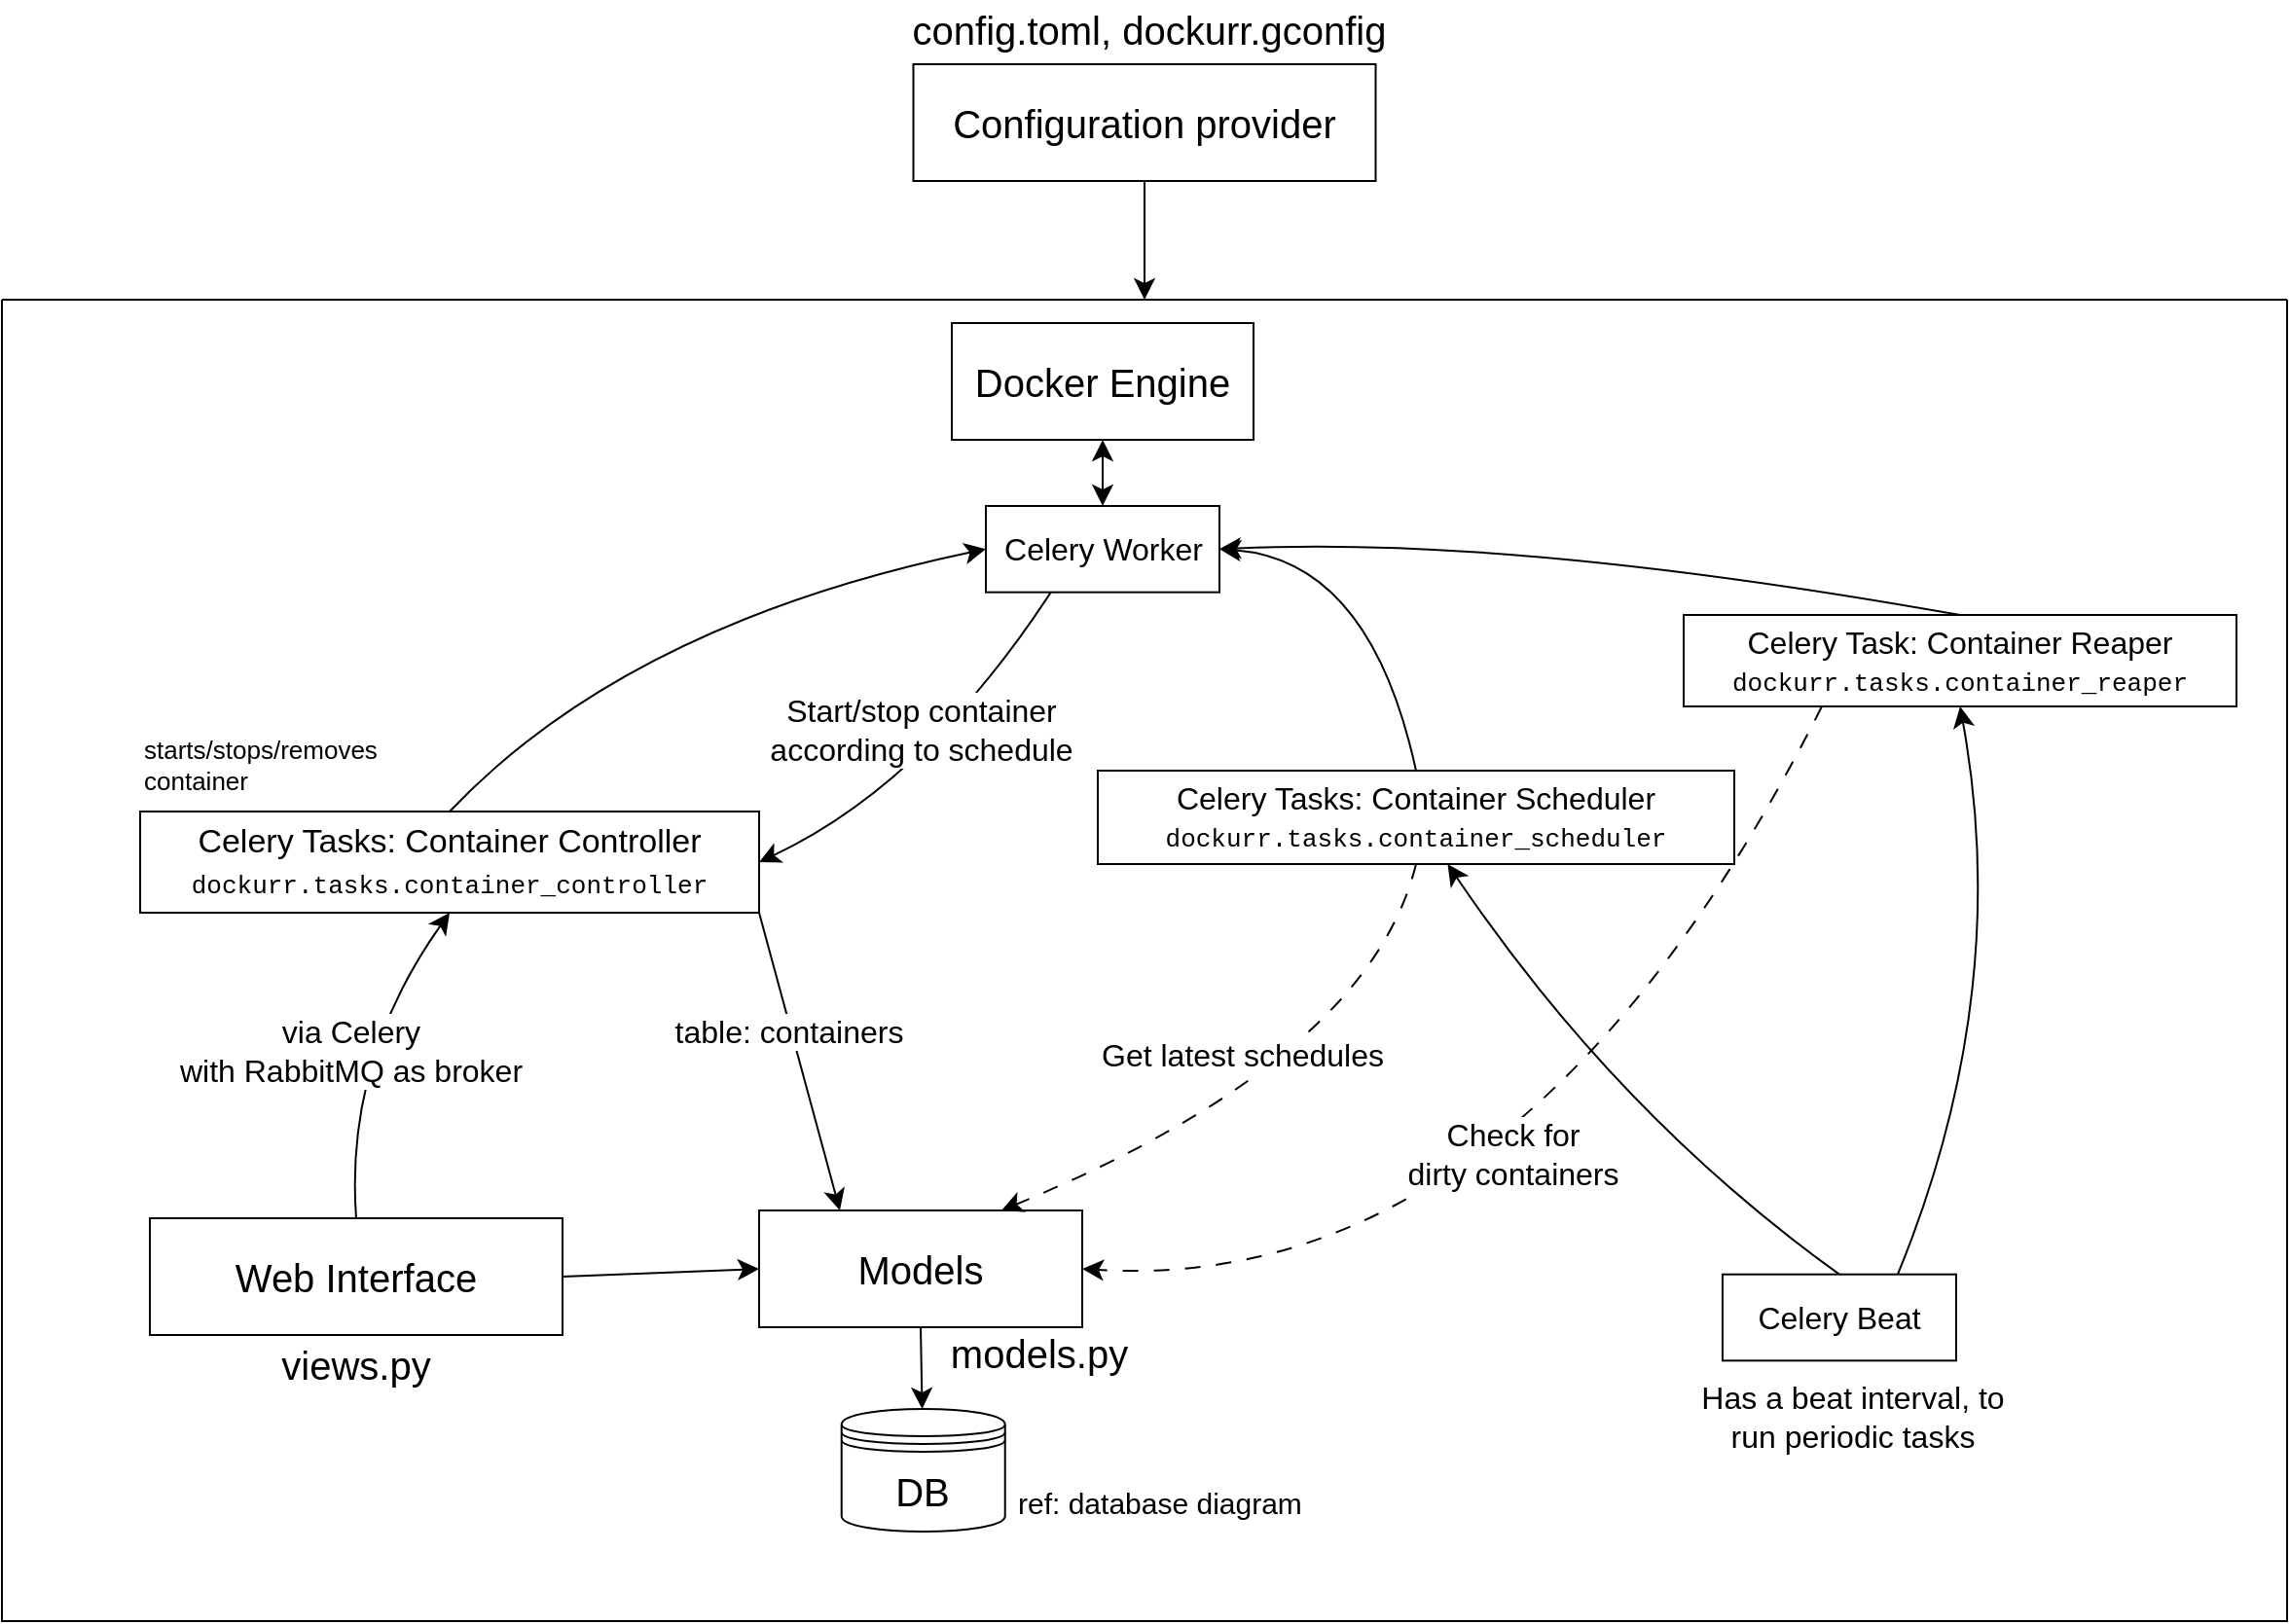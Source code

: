 <mxfile version="21.2.8" type="device" pages="3">
  <diagram name="services-cut" id="UPBGlvnv_760hu03YiYE">
    <mxGraphModel dx="1395" dy="1727" grid="0" gridSize="10" guides="1" tooltips="1" connect="1" arrows="1" fold="1" page="0" pageScale="1" pageWidth="850" pageHeight="1100" math="0" shadow="0">
      <root>
        <mxCell id="GoanU2oD3hAjgzmm19fE-0" />
        <mxCell id="GoanU2oD3hAjgzmm19fE-1" parent="GoanU2oD3hAjgzmm19fE-0" />
        <mxCell id="GoanU2oD3hAjgzmm19fE-3" style="edgeStyle=none;curved=1;rounded=0;hachureGap=4;orthogonalLoop=1;jettySize=auto;html=1;exitX=0.75;exitY=0;exitDx=0;exitDy=0;fontFamily=Helvetica;fontSize=16;startSize=8;endSize=8;" parent="GoanU2oD3hAjgzmm19fE-1" edge="1">
          <mxGeometry relative="1" as="geometry">
            <mxPoint x="544.5" y="-54" as="sourcePoint" />
            <mxPoint x="544.5" y="-54" as="targetPoint" />
          </mxGeometry>
        </mxCell>
        <mxCell id="GoanU2oD3hAjgzmm19fE-24" style="edgeStyle=none;curved=1;rounded=0;hachureGap=4;orthogonalLoop=1;jettySize=auto;html=1;exitX=0.5;exitY=1;exitDx=0;exitDy=0;entryX=0.5;entryY=0;entryDx=0;entryDy=0;fontFamily=Helvetica;fontSize=16;startSize=8;endSize=8;" parent="GoanU2oD3hAjgzmm19fE-1" source="GoanU2oD3hAjgzmm19fE-25" target="GoanU2oD3hAjgzmm19fE-22" edge="1">
          <mxGeometry relative="1" as="geometry" />
        </mxCell>
        <mxCell id="GoanU2oD3hAjgzmm19fE-25" value="Configuration provider" style="rounded=0;whiteSpace=wrap;html=1;hachureGap=4;fontFamily=Helvetica;fontSize=20;" parent="GoanU2oD3hAjgzmm19fE-1" vertex="1">
          <mxGeometry x="517.25" y="-641" width="237.5" height="60" as="geometry" />
        </mxCell>
        <mxCell id="8vzixHRiXPiNwiFzfI9j-6" value="config.toml, dockurr.gconfig" style="text;strokeColor=none;align=center;fillColor=none;html=1;verticalAlign=middle;whiteSpace=wrap;rounded=0;fontSize=20;fontFamily=Helvetica;" parent="GoanU2oD3hAjgzmm19fE-1" vertex="1">
          <mxGeometry x="483" y="-674" width="311" height="30" as="geometry" />
        </mxCell>
        <mxCell id="GoanU2oD3hAjgzmm19fE-22" value="" style="swimlane;startSize=0;hachureGap=4;fontFamily=Helvetica;fontSize=20;" parent="GoanU2oD3hAjgzmm19fE-1" vertex="1">
          <mxGeometry x="49.0" y="-520" width="1174" height="679" as="geometry" />
        </mxCell>
        <mxCell id="GoanU2oD3hAjgzmm19fE-21" value="Models" style="whiteSpace=wrap;html=1;hachureGap=4;fontFamily=Helvetica;fontSize=20;" parent="GoanU2oD3hAjgzmm19fE-22" vertex="1">
          <mxGeometry x="389" y="468" width="166" height="60" as="geometry" />
        </mxCell>
        <mxCell id="GoanU2oD3hAjgzmm19fE-17" value="" style="group;fontFamily=Helvetica;" parent="GoanU2oD3hAjgzmm19fE-22" vertex="1" connectable="0">
          <mxGeometry x="431.36" y="570" width="392" height="63" as="geometry" />
        </mxCell>
        <mxCell id="GoanU2oD3hAjgzmm19fE-18" value="DB" style="shape=datastore;whiteSpace=wrap;html=1;hachureGap=4;fontFamily=Helvetica;fontSize=20;" parent="GoanU2oD3hAjgzmm19fE-17" vertex="1">
          <mxGeometry width="84" height="63" as="geometry" />
        </mxCell>
        <mxCell id="GoanU2oD3hAjgzmm19fE-19" value="ref: database diagram" style="text;strokeColor=none;align=left;fillColor=none;html=1;verticalAlign=middle;whiteSpace=wrap;rounded=0;fontSize=15;fontFamily=Helvetica;" parent="GoanU2oD3hAjgzmm19fE-17" vertex="1">
          <mxGeometry x="89.0" y="33" width="150" height="30" as="geometry" />
        </mxCell>
        <mxCell id="GoanU2oD3hAjgzmm19fE-20" style="edgeStyle=none;curved=1;rounded=0;hachureGap=4;orthogonalLoop=1;jettySize=auto;html=1;exitX=0.5;exitY=1;exitDx=0;exitDy=0;fontFamily=Helvetica;fontSize=16;startSize=8;endSize=8;" parent="GoanU2oD3hAjgzmm19fE-22" source="GoanU2oD3hAjgzmm19fE-21" target="GoanU2oD3hAjgzmm19fE-18" edge="1">
          <mxGeometry relative="1" as="geometry" />
        </mxCell>
        <mxCell id="GoanU2oD3hAjgzmm19fE-16" value="Celery Tasks: Container Scheduler &lt;font face=&quot;Courier New&quot; style=&quot;font-size: 13px;&quot;&gt;dockurr.tasks.container_scheduler&lt;/font&gt;" style="rounded=0;whiteSpace=wrap;html=1;hachureGap=4;fontFamily=Helvetica;fontSize=16;labelBackgroundColor=default;fontStyle=0" parent="GoanU2oD3hAjgzmm19fE-22" vertex="1">
          <mxGeometry x="563" y="242" width="327" height="48" as="geometry" />
        </mxCell>
        <mxCell id="GoanU2oD3hAjgzmm19fE-14" value="Get latest schedules" style="edgeStyle=none;curved=1;rounded=0;hachureGap=4;orthogonalLoop=1;jettySize=auto;html=1;exitX=0.5;exitY=1;exitDx=0;exitDy=0;fontFamily=Helvetica;fontSize=16;startSize=8;endSize=8;entryX=0.75;entryY=0;entryDx=0;entryDy=0;dashed=1;dashPattern=8 8;" parent="GoanU2oD3hAjgzmm19fE-22" source="GoanU2oD3hAjgzmm19fE-16" target="GoanU2oD3hAjgzmm19fE-21" edge="1">
          <mxGeometry x="0.055" y="-28" relative="1" as="geometry">
            <mxPoint x="601.0" y="518.9" as="targetPoint" />
            <Array as="points">
              <mxPoint x="702.0" y="390" />
            </Array>
            <mxPoint y="1" as="offset" />
          </mxGeometry>
        </mxCell>
        <mxCell id="GoanU2oD3hAjgzmm19fE-12" value="Celery Tasks: Container Controller&lt;br&gt;&lt;font face=&quot;Courier New&quot; style=&quot;font-size: 13px;&quot;&gt;dockurr.tasks.container_controller&lt;/font&gt;" style="rounded=0;whiteSpace=wrap;html=1;hachureGap=4;fontFamily=Helvetica;fontSize=17;fontStyle=0" parent="GoanU2oD3hAjgzmm19fE-22" vertex="1">
          <mxGeometry x="71" y="263" width="318" height="52" as="geometry" />
        </mxCell>
        <mxCell id="GoanU2oD3hAjgzmm19fE-10" value="table: containers" style="edgeStyle=none;curved=1;rounded=0;hachureGap=4;orthogonalLoop=1;jettySize=auto;html=1;exitX=1;exitY=1;exitDx=0;exitDy=0;fontFamily=Helvetica;fontSize=16;startSize=8;endSize=8;entryX=0.25;entryY=0;entryDx=0;entryDy=0;" parent="GoanU2oD3hAjgzmm19fE-22" source="GoanU2oD3hAjgzmm19fE-12" target="GoanU2oD3hAjgzmm19fE-21" edge="1">
          <mxGeometry x="-0.214" y="-1" relative="1" as="geometry">
            <mxPoint x="526" y="506" as="targetPoint" />
            <mxPoint as="offset" />
          </mxGeometry>
        </mxCell>
        <mxCell id="hVyBesXbuJ-BTOJFhQ-T-1" style="edgeStyle=none;curved=1;rounded=0;hachureGap=4;orthogonalLoop=1;jettySize=auto;html=1;exitX=0.5;exitY=1;exitDx=0;exitDy=0;fontFamily=Helvetica;fontSize=16;startSize=8;endSize=8;" parent="GoanU2oD3hAjgzmm19fE-22" source="GoanU2oD3hAjgzmm19fE-12" target="GoanU2oD3hAjgzmm19fE-12" edge="1">
          <mxGeometry relative="1" as="geometry" />
        </mxCell>
        <mxCell id="GoanU2oD3hAjgzmm19fE-2" value="Docker Engine" style="rounded=0;whiteSpace=wrap;html=1;hachureGap=4;fontFamily=Helvetica;fontSize=20;" parent="GoanU2oD3hAjgzmm19fE-22" vertex="1">
          <mxGeometry x="488" y="12" width="155" height="60" as="geometry" />
        </mxCell>
        <mxCell id="GoanU2oD3hAjgzmm19fE-9" style="edgeStyle=none;curved=1;rounded=0;hachureGap=4;orthogonalLoop=1;jettySize=auto;html=1;exitX=0.5;exitY=0;exitDx=0;exitDy=0;entryX=0;entryY=0.5;entryDx=0;entryDy=0;fontFamily=Helvetica;fontSize=16;startSize=8;endSize=8;" parent="GoanU2oD3hAjgzmm19fE-22" source="GoanU2oD3hAjgzmm19fE-12" target="iyjRVM8pcKhgt3Px8M-z-1" edge="1">
          <mxGeometry relative="1" as="geometry">
            <Array as="points">
              <mxPoint x="321.0" y="167" />
            </Array>
          </mxGeometry>
        </mxCell>
        <mxCell id="GoanU2oD3hAjgzmm19fE-15" value="Start/stop container&lt;br&gt;according to schedule" style="edgeStyle=none;curved=1;rounded=0;hachureGap=4;orthogonalLoop=1;jettySize=auto;html=1;exitX=0.5;exitY=0;exitDx=0;exitDy=0;entryX=1;entryY=0.5;entryDx=0;entryDy=0;fontFamily=Helvetica;fontSize=16;startSize=8;endSize=8;" parent="GoanU2oD3hAjgzmm19fE-22" source="iyjRVM8pcKhgt3Px8M-z-1" target="GoanU2oD3hAjgzmm19fE-12" edge="1">
          <mxGeometry x="0.089" y="-25" relative="1" as="geometry">
            <Array as="points">
              <mxPoint x="491.0" y="241" />
            </Array>
            <mxPoint x="-1" as="offset" />
          </mxGeometry>
        </mxCell>
        <mxCell id="8vzixHRiXPiNwiFzfI9j-0" value="views.py" style="text;strokeColor=none;align=center;fillColor=none;html=1;verticalAlign=middle;whiteSpace=wrap;rounded=0;fontSize=20;fontFamily=Helvetica;" parent="GoanU2oD3hAjgzmm19fE-22" vertex="1">
          <mxGeometry x="104.98" y="532" width="154.05" height="30" as="geometry" />
        </mxCell>
        <mxCell id="8vzixHRiXPiNwiFzfI9j-7" value="models.py" style="text;strokeColor=none;align=center;fillColor=none;html=1;verticalAlign=middle;whiteSpace=wrap;rounded=0;fontSize=20;fontFamily=Helvetica;" parent="GoanU2oD3hAjgzmm19fE-22" vertex="1">
          <mxGeometry x="503.004" y="526.002" width="60" height="30" as="geometry" />
        </mxCell>
        <mxCell id="8vzixHRiXPiNwiFzfI9j-8" value="starts/stops/removes container" style="text;strokeColor=none;align=left;fillColor=none;html=1;verticalAlign=middle;whiteSpace=wrap;rounded=0;fontSize=13;fontFamily=Helvetica;" parent="GoanU2oD3hAjgzmm19fE-22" vertex="1">
          <mxGeometry x="71" y="224" width="166" height="30" as="geometry" />
        </mxCell>
        <mxCell id="iyjRVM8pcKhgt3Px8M-z-5" style="edgeStyle=none;curved=1;rounded=0;orthogonalLoop=1;jettySize=auto;html=1;exitX=0.75;exitY=0;exitDx=0;exitDy=0;entryX=0.5;entryY=1;entryDx=0;entryDy=0;fontSize=12;startSize=8;endSize=8;" edge="1" parent="GoanU2oD3hAjgzmm19fE-22" source="iyjRVM8pcKhgt3Px8M-z-2" target="iyjRVM8pcKhgt3Px8M-z-4">
          <mxGeometry relative="1" as="geometry">
            <Array as="points">
              <mxPoint x="1033.0" y="357" />
            </Array>
          </mxGeometry>
        </mxCell>
        <mxCell id="iyjRVM8pcKhgt3Px8M-z-6" style="edgeStyle=none;curved=1;rounded=0;orthogonalLoop=1;jettySize=auto;html=1;exitX=0.5;exitY=0;exitDx=0;exitDy=0;fontSize=12;startSize=8;endSize=8;" edge="1" parent="GoanU2oD3hAjgzmm19fE-22" source="iyjRVM8pcKhgt3Px8M-z-2" target="GoanU2oD3hAjgzmm19fE-16">
          <mxGeometry relative="1" as="geometry">
            <Array as="points">
              <mxPoint x="830.0" y="419" />
            </Array>
          </mxGeometry>
        </mxCell>
        <mxCell id="GoanU2oD3hAjgzmm19fE-8" value="Web Interface" style="rounded=0;whiteSpace=wrap;html=1;hachureGap=4;fontFamily=Helvetica;fontSize=20;fontStyle=0" parent="GoanU2oD3hAjgzmm19fE-22" vertex="1">
          <mxGeometry x="76.0" y="472" width="212" height="60" as="geometry" />
        </mxCell>
        <mxCell id="GoanU2oD3hAjgzmm19fE-6" value="via Celery&lt;br&gt;with RabbitMQ as broker" style="edgeStyle=none;curved=1;rounded=0;hachureGap=4;orthogonalLoop=1;jettySize=auto;html=1;exitX=0.5;exitY=0;exitDx=0;exitDy=0;entryX=0.5;entryY=1;entryDx=0;entryDy=0;fontFamily=Helvetica;fontSize=16;startSize=8;endSize=8;" parent="GoanU2oD3hAjgzmm19fE-22" source="GoanU2oD3hAjgzmm19fE-8" target="GoanU2oD3hAjgzmm19fE-12" edge="1">
          <mxGeometry x="-0.002" relative="1" as="geometry">
            <mxPoint as="offset" />
            <Array as="points">
              <mxPoint x="176.0" y="391" />
            </Array>
          </mxGeometry>
        </mxCell>
        <mxCell id="GoanU2oD3hAjgzmm19fE-7" value="" style="edgeStyle=none;curved=1;rounded=0;hachureGap=4;orthogonalLoop=1;jettySize=auto;html=1;exitX=1;exitY=0.5;exitDx=0;exitDy=0;fontFamily=Helvetica;fontSize=16;startSize=8;endSize=8;entryX=0;entryY=0.5;entryDx=0;entryDy=0;" parent="GoanU2oD3hAjgzmm19fE-22" source="GoanU2oD3hAjgzmm19fE-8" target="GoanU2oD3hAjgzmm19fE-21" edge="1">
          <mxGeometry relative="1" as="geometry">
            <mxPoint x="526.0" y="584.5" as="targetPoint" />
            <Array as="points" />
          </mxGeometry>
        </mxCell>
        <mxCell id="iyjRVM8pcKhgt3Px8M-z-3" value="" style="edgeStyle=none;curved=1;rounded=0;hachureGap=4;orthogonalLoop=1;jettySize=auto;html=1;exitX=0.5;exitY=0;exitDx=0;exitDy=0;entryX=1;entryY=0.5;entryDx=0;entryDy=0;fontFamily=Helvetica;fontSize=16;startSize=8;endSize=8;" edge="1" parent="GoanU2oD3hAjgzmm19fE-22" source="GoanU2oD3hAjgzmm19fE-16" target="iyjRVM8pcKhgt3Px8M-z-1">
          <mxGeometry x="0.245" y="15" relative="1" as="geometry">
            <Array as="points">
              <mxPoint x="703.0" y="134" />
            </Array>
            <mxPoint as="offset" />
            <mxPoint x="807.0" y="-274" as="sourcePoint" />
            <mxPoint x="470.0" y="-227" as="targetPoint" />
          </mxGeometry>
        </mxCell>
        <mxCell id="iyjRVM8pcKhgt3Px8M-z-10" style="edgeStyle=none;curved=1;rounded=0;orthogonalLoop=1;jettySize=auto;html=1;exitX=0.5;exitY=0;exitDx=0;exitDy=0;entryX=0.5;entryY=1;entryDx=0;entryDy=0;fontSize=12;startSize=8;endSize=8;startArrow=classic;startFill=1;" edge="1" parent="GoanU2oD3hAjgzmm19fE-22" source="iyjRVM8pcKhgt3Px8M-z-1" target="GoanU2oD3hAjgzmm19fE-2">
          <mxGeometry relative="1" as="geometry" />
        </mxCell>
        <mxCell id="iyjRVM8pcKhgt3Px8M-z-1" value="Celery Worker" style="whiteSpace=wrap;html=1;fontSize=16;" vertex="1" parent="GoanU2oD3hAjgzmm19fE-22">
          <mxGeometry x="505.5" y="106" width="120" height="44.33" as="geometry" />
        </mxCell>
        <mxCell id="iyjRVM8pcKhgt3Px8M-z-8" style="edgeStyle=none;curved=1;rounded=0;orthogonalLoop=1;jettySize=auto;html=1;entryX=1;entryY=0.5;entryDx=0;entryDy=0;fontSize=12;startSize=8;endSize=8;dashed=1;dashPattern=8 8;exitX=0.25;exitY=1;exitDx=0;exitDy=0;" edge="1" parent="GoanU2oD3hAjgzmm19fE-22" source="iyjRVM8pcKhgt3Px8M-z-4" target="GoanU2oD3hAjgzmm19fE-21">
          <mxGeometry relative="1" as="geometry">
            <mxPoint x="981.0" y="229" as="sourcePoint" />
            <Array as="points">
              <mxPoint x="782.0" y="512" />
            </Array>
          </mxGeometry>
        </mxCell>
        <mxCell id="iyjRVM8pcKhgt3Px8M-z-9" value="Check for&lt;br&gt;dirty containers" style="edgeLabel;html=1;align=center;verticalAlign=middle;resizable=0;points=[];fontSize=16;" vertex="1" connectable="0" parent="iyjRVM8pcKhgt3Px8M-z-8">
          <mxGeometry x="0.186" y="7" relative="1" as="geometry">
            <mxPoint x="-14" y="-73" as="offset" />
          </mxGeometry>
        </mxCell>
        <mxCell id="iyjRVM8pcKhgt3Px8M-z-12" style="edgeStyle=none;curved=1;rounded=0;orthogonalLoop=1;jettySize=auto;html=1;exitX=0.5;exitY=0;exitDx=0;exitDy=0;entryX=1;entryY=0.5;entryDx=0;entryDy=0;fontSize=12;startSize=8;endSize=8;" edge="1" parent="GoanU2oD3hAjgzmm19fE-22" source="iyjRVM8pcKhgt3Px8M-z-4" target="iyjRVM8pcKhgt3Px8M-z-1">
          <mxGeometry relative="1" as="geometry">
            <Array as="points">
              <mxPoint x="776.0" y="121" />
            </Array>
          </mxGeometry>
        </mxCell>
        <mxCell id="iyjRVM8pcKhgt3Px8M-z-4" value="Celery Task: Container Reaper&lt;br&gt;&lt;font style=&quot;font-size: 13px;&quot; face=&quot;Courier New&quot;&gt;dockurr.tasks.container_reaper&lt;/font&gt;" style="whiteSpace=wrap;html=1;fontSize=16;" vertex="1" parent="GoanU2oD3hAjgzmm19fE-22">
          <mxGeometry x="864" y="162" width="284" height="47" as="geometry" />
        </mxCell>
        <mxCell id="iyjRVM8pcKhgt3Px8M-z-11" value="" style="group" vertex="1" connectable="0" parent="GoanU2oD3hAjgzmm19fE-22">
          <mxGeometry x="864.0" y="458.84" width="159.93" height="86.33" as="geometry" />
        </mxCell>
        <mxCell id="iyjRVM8pcKhgt3Px8M-z-2" value="Celery Beat" style="whiteSpace=wrap;html=1;fontSize=16;" vertex="1" parent="iyjRVM8pcKhgt3Px8M-z-11">
          <mxGeometry x="19.97" y="42" width="120" height="44.33" as="geometry" />
        </mxCell>
        <mxCell id="iyjRVM8pcKhgt3Px8M-z-7" value="Has a beat interval, to run periodic tasks" style="text;strokeColor=none;align=center;fillColor=none;html=1;verticalAlign=middle;whiteSpace=wrap;rounded=0;fontSize=16;" vertex="1" parent="GoanU2oD3hAjgzmm19fE-22">
          <mxGeometry x="871.0" y="559" width="159.93" height="30" as="geometry" />
        </mxCell>
      </root>
    </mxGraphModel>
  </diagram>
  <diagram id="VO9jC57UbJN1ddpZEqBp" name="database">
    <mxGraphModel dx="1631" dy="1218" grid="0" gridSize="10" guides="1" tooltips="1" connect="1" arrows="1" fold="1" page="0" pageScale="1" pageWidth="850" pageHeight="1100" math="0" shadow="0">
      <root>
        <mxCell id="0" />
        <mxCell id="1" parent="0" />
        <mxCell id="DmNdZ_aqClkePqckx_2j-1" value="containers" style="swimlane;fontStyle=0;childLayout=stackLayout;horizontal=1;startSize=30;horizontalStack=0;resizeParent=1;resizeParentMax=0;resizeLast=0;collapsible=1;marginBottom=0;whiteSpace=wrap;html=1;hachureGap=4;fontFamily=Helvetica;fontSize=20;" parent="1" vertex="1">
          <mxGeometry x="65" y="-133" width="192" height="330" as="geometry" />
        </mxCell>
        <mxCell id="uzATmP0HKK5IacDYGIEb-5" value="id" style="text;strokeColor=none;fillColor=none;align=left;verticalAlign=middle;spacingLeft=4;spacingRight=4;overflow=hidden;points=[[0,0.5],[1,0.5]];portConstraint=eastwest;rotatable=0;whiteSpace=wrap;html=1;fontSize=20;fontFamily=Helvetica;fontStyle=1;" parent="DmNdZ_aqClkePqckx_2j-1" vertex="1">
          <mxGeometry y="30" width="192" height="30" as="geometry" />
        </mxCell>
        <mxCell id="SocFcn3LCY63cAFDa2op-1" value="name" style="text;strokeColor=none;fillColor=none;align=left;verticalAlign=middle;spacingLeft=4;spacingRight=4;overflow=hidden;points=[[0,0.5],[1,0.5]];portConstraint=eastwest;rotatable=0;whiteSpace=wrap;html=1;fontSize=20;fontFamily=Helvetica;fontStyle=0;" parent="DmNdZ_aqClkePqckx_2j-1" vertex="1">
          <mxGeometry y="60" width="192" height="30" as="geometry" />
        </mxCell>
        <mxCell id="DmNdZ_aqClkePqckx_2j-3" value="image" style="text;strokeColor=none;fillColor=none;align=left;verticalAlign=middle;spacingLeft=4;spacingRight=4;overflow=hidden;points=[[0,0.5],[1,0.5]];portConstraint=eastwest;rotatable=0;whiteSpace=wrap;html=1;fontSize=20;fontFamily=Helvetica;fontStyle=0;" parent="DmNdZ_aqClkePqckx_2j-1" vertex="1">
          <mxGeometry y="90" width="192" height="30" as="geometry" />
        </mxCell>
        <mxCell id="DmNdZ_aqClkePqckx_2j-2" value="internal_id" style="text;strokeColor=none;fillColor=none;align=left;verticalAlign=middle;spacingLeft=4;spacingRight=4;overflow=hidden;points=[[0,0.5],[1,0.5]];portConstraint=eastwest;rotatable=0;whiteSpace=wrap;html=1;fontSize=20;fontFamily=Helvetica;fontStyle=0;" parent="DmNdZ_aqClkePqckx_2j-1" vertex="1">
          <mxGeometry y="120" width="192" height="30" as="geometry" />
        </mxCell>
        <mxCell id="SocFcn3LCY63cAFDa2op-2" value="container_port" style="text;strokeColor=none;fillColor=none;align=left;verticalAlign=middle;spacingLeft=4;spacingRight=4;overflow=hidden;points=[[0,0.5],[1,0.5]];portConstraint=eastwest;rotatable=0;whiteSpace=wrap;html=1;fontSize=20;fontFamily=Helvetica;fontStyle=0;" parent="DmNdZ_aqClkePqckx_2j-1" vertex="1">
          <mxGeometry y="150" width="192" height="30" as="geometry" />
        </mxCell>
        <mxCell id="SocFcn3LCY63cAFDa2op-3" value="public_port" style="text;strokeColor=none;fillColor=none;align=left;verticalAlign=middle;spacingLeft=4;spacingRight=4;overflow=hidden;points=[[0,0.5],[1,0.5]];portConstraint=eastwest;rotatable=0;whiteSpace=wrap;html=1;fontSize=20;fontFamily=Helvetica;fontStyle=0;" parent="DmNdZ_aqClkePqckx_2j-1" vertex="1">
          <mxGeometry y="180" width="192" height="30" as="geometry" />
        </mxCell>
        <mxCell id="81EUcqCa6HIiglftSph6-2" value="status (property)" style="text;strokeColor=none;fillColor=none;align=left;verticalAlign=middle;spacingLeft=4;spacingRight=4;overflow=hidden;points=[[0,0.5],[1,0.5]];portConstraint=eastwest;rotatable=0;whiteSpace=wrap;html=1;fontSize=20;fontFamily=Helvetica;fontStyle=0;" parent="DmNdZ_aqClkePqckx_2j-1" vertex="1">
          <mxGeometry y="210" width="192" height="30" as="geometry" />
        </mxCell>
        <mxCell id="DmNdZ_aqClkePqckx_2j-4" value="user_Id" style="text;strokeColor=none;fillColor=none;align=left;verticalAlign=middle;spacingLeft=4;spacingRight=4;overflow=hidden;points=[[0,0.5],[1,0.5]];portConstraint=eastwest;rotatable=0;whiteSpace=wrap;html=1;fontSize=20;fontFamily=Helvetica;fontStyle=0;" parent="DmNdZ_aqClkePqckx_2j-1" vertex="1">
          <mxGeometry y="240" width="192" height="30" as="geometry" />
        </mxCell>
        <mxCell id="DmNdZ_aqClkePqckx_2j-5" value="start_time" style="text;strokeColor=none;fillColor=none;align=left;verticalAlign=middle;spacingLeft=4;spacingRight=4;overflow=hidden;points=[[0,0.5],[1,0.5]];portConstraint=eastwest;rotatable=0;whiteSpace=wrap;html=1;fontSize=20;fontFamily=Helvetica;fontStyle=0;" parent="DmNdZ_aqClkePqckx_2j-1" vertex="1">
          <mxGeometry y="270" width="192" height="30" as="geometry" />
        </mxCell>
        <mxCell id="DmNdZ_aqClkePqckx_2j-6" value="stop_time" style="text;strokeColor=none;fillColor=none;align=left;verticalAlign=middle;spacingLeft=4;spacingRight=4;overflow=hidden;points=[[0,0.5],[1,0.5]];portConstraint=eastwest;rotatable=0;whiteSpace=wrap;html=1;fontSize=20;fontFamily=Helvetica;fontStyle=0;" parent="DmNdZ_aqClkePqckx_2j-1" vertex="1">
          <mxGeometry y="300" width="192" height="30" as="geometry" />
        </mxCell>
        <mxCell id="uzATmP0HKK5IacDYGIEb-1" value="users" style="swimlane;fontStyle=0;childLayout=stackLayout;horizontal=1;startSize=30;horizontalStack=0;resizeParent=1;resizeParentMax=0;resizeLast=0;collapsible=1;marginBottom=0;whiteSpace=wrap;html=1;hachureGap=4;fontFamily=Helvetica;fontSize=20;" parent="1" vertex="1">
          <mxGeometry x="382" y="52" width="140" height="120" as="geometry" />
        </mxCell>
        <mxCell id="uzATmP0HKK5IacDYGIEb-2" value="id" style="text;strokeColor=none;fillColor=none;align=left;verticalAlign=middle;spacingLeft=4;spacingRight=4;overflow=hidden;points=[[0,0.5],[1,0.5]];portConstraint=eastwest;rotatable=0;whiteSpace=wrap;html=1;fontSize=20;fontFamily=Helvetica;fontStyle=1;" parent="uzATmP0HKK5IacDYGIEb-1" vertex="1">
          <mxGeometry y="30" width="140" height="30" as="geometry" />
        </mxCell>
        <mxCell id="uzATmP0HKK5IacDYGIEb-3" value="username" style="text;strokeColor=none;fillColor=none;align=left;verticalAlign=middle;spacingLeft=4;spacingRight=4;overflow=hidden;points=[[0,0.5],[1,0.5]];portConstraint=eastwest;rotatable=0;whiteSpace=wrap;html=1;fontSize=20;fontFamily=Helvetica;" parent="uzATmP0HKK5IacDYGIEb-1" vertex="1">
          <mxGeometry y="60" width="140" height="30" as="geometry" />
        </mxCell>
        <mxCell id="uzATmP0HKK5IacDYGIEb-4" value="password" style="text;strokeColor=none;fillColor=none;align=left;verticalAlign=middle;spacingLeft=4;spacingRight=4;overflow=hidden;points=[[0,0.5],[1,0.5]];portConstraint=eastwest;rotatable=0;whiteSpace=wrap;html=1;fontSize=20;fontFamily=Helvetica;" parent="uzATmP0HKK5IacDYGIEb-1" vertex="1">
          <mxGeometry y="90" width="140" height="30" as="geometry" />
        </mxCell>
        <mxCell id="uzATmP0HKK5IacDYGIEb-6" style="edgeStyle=none;curved=1;rounded=0;hachureGap=4;orthogonalLoop=1;jettySize=auto;html=1;entryX=0;entryY=0.5;entryDx=0;entryDy=0;fontFamily=Helvetica;fontSize=16;startSize=8;endSize=8;exitX=1;exitY=0.5;exitDx=0;exitDy=0;" parent="1" source="DmNdZ_aqClkePqckx_2j-4" target="uzATmP0HKK5IacDYGIEb-2" edge="1">
          <mxGeometry relative="1" as="geometry">
            <Array as="points">
              <mxPoint x="311" y="102" />
            </Array>
          </mxGeometry>
        </mxCell>
        <mxCell id="uzATmP0HKK5IacDYGIEb-8" style="edgeStyle=none;curved=1;rounded=0;hachureGap=4;orthogonalLoop=1;jettySize=auto;html=1;entryX=0;entryY=0.5;entryDx=0;entryDy=0;fontFamily=Helvetica;fontSize=16;startSize=8;endSize=8;exitX=1;exitY=0.5;exitDx=0;exitDy=0;" parent="1" source="uzATmP0HKK5IacDYGIEb-14" target="uzATmP0HKK5IacDYGIEb-5" edge="1">
          <mxGeometry relative="1" as="geometry">
            <Array as="points" />
          </mxGeometry>
        </mxCell>
        <mxCell id="uzATmP0HKK5IacDYGIEb-22" value="" style="group;fontFamily=Helvetica;" parent="1" vertex="1" connectable="0">
          <mxGeometry x="-376" y="-222" width="430.6" height="231" as="geometry" />
        </mxCell>
        <mxCell id="DmNdZ_aqClkePqckx_2j-7" value="container_actions" style="swimlane;fontStyle=0;childLayout=stackLayout;horizontal=1;startSize=30;horizontalStack=0;resizeParent=1;resizeParentMax=0;resizeLast=0;collapsible=1;marginBottom=0;whiteSpace=wrap;html=1;hachureGap=4;fontFamily=Helvetica;fontSize=20;" parent="uzATmP0HKK5IacDYGIEb-22" vertex="1">
          <mxGeometry x="39.373" y="51" width="265.253" height="150" as="geometry" />
        </mxCell>
        <mxCell id="DmNdZ_aqClkePqckx_2j-8" value="id" style="text;strokeColor=none;fillColor=none;align=left;verticalAlign=middle;spacingLeft=4;spacingRight=4;overflow=hidden;points=[[0,0.5],[1,0.5]];portConstraint=eastwest;rotatable=0;whiteSpace=wrap;html=1;fontSize=20;fontFamily=Helvetica;fontStyle=1;" parent="DmNdZ_aqClkePqckx_2j-7" vertex="1">
          <mxGeometry y="30" width="265.253" height="30" as="geometry" />
        </mxCell>
        <mxCell id="uzATmP0HKK5IacDYGIEb-14" value="container_id" style="text;strokeColor=none;fillColor=none;align=left;verticalAlign=middle;spacingLeft=4;spacingRight=4;overflow=hidden;points=[[0,0.5],[1,0.5]];portConstraint=eastwest;rotatable=0;whiteSpace=wrap;html=1;fontSize=20;fontFamily=Helvetica;fontStyle=0;" parent="DmNdZ_aqClkePqckx_2j-7" vertex="1">
          <mxGeometry y="60" width="265.253" height="30" as="geometry" />
        </mxCell>
        <mxCell id="DmNdZ_aqClkePqckx_2j-9" value="timestamp" style="text;strokeColor=none;fillColor=none;align=left;verticalAlign=middle;spacingLeft=4;spacingRight=4;overflow=hidden;points=[[0,0.5],[1,0.5]];portConstraint=eastwest;rotatable=0;whiteSpace=wrap;html=1;fontSize=20;fontFamily=Helvetica;" parent="DmNdZ_aqClkePqckx_2j-7" vertex="1">
          <mxGeometry y="90" width="265.253" height="30" as="geometry" />
        </mxCell>
        <mxCell id="DmNdZ_aqClkePqckx_2j-10" value="action (enum: start/stop)" style="text;strokeColor=none;fillColor=none;align=left;verticalAlign=middle;spacingLeft=4;spacingRight=4;overflow=hidden;points=[[0,0.5],[1,0.5]];portConstraint=eastwest;rotatable=0;whiteSpace=wrap;html=1;fontSize=20;fontFamily=Helvetica;" parent="DmNdZ_aqClkePqckx_2j-7" vertex="1">
          <mxGeometry y="120" width="265.253" height="30" as="geometry" />
        </mxCell>
        <mxCell id="TSkNlYV206FCWVfwjnhA-1" value="" style="edgeStyle=none;curved=1;rounded=0;hachureGap=4;orthogonalLoop=1;jettySize=auto;html=1;fontFamily=Helvetica;fontSize=16;startSize=8;endSize=8;entryX=0;entryY=0.5;entryDx=0;entryDy=0;" parent="1" source="DmNdZ_aqClkePqckx_2j-7" target="DmNdZ_aqClkePqckx_2j-3" edge="1">
          <mxGeometry relative="1" as="geometry" />
        </mxCell>
      </root>
    </mxGraphModel>
  </diagram>
  <diagram id="1xjDGYsij_nd27JNDORw" name="website">
    <mxGraphModel dx="1894" dy="1393" grid="0" gridSize="10" guides="1" tooltips="1" connect="1" arrows="1" fold="1" page="0" pageScale="1" pageWidth="850" pageHeight="1100" math="0" shadow="0">
      <root>
        <mxCell id="0" />
        <mxCell id="1" parent="0" />
        <mxCell id="ogS-fc7_6jCd-y-WX2j3-1" value="Container" style="swimlane;horizontal=0;whiteSpace=wrap;html=1;hachureGap=4;fontFamily=Helvetica;fontSize=20;startSize=32;" parent="1" vertex="1">
          <mxGeometry x="-373" y="276" width="609" height="216" as="geometry" />
        </mxCell>
        <mxCell id="ogS-fc7_6jCd-y-WX2j3-2" value="Adjust container settings" style="swimlane;fontStyle=0;childLayout=stackLayout;horizontal=1;startSize=53;horizontalStack=0;resizeParent=1;resizeParentMax=0;resizeLast=0;collapsible=1;marginBottom=0;whiteSpace=wrap;html=1;hachureGap=4;fontFamily=Helvetica;fontSize=20;" parent="ogS-fc7_6jCd-y-WX2j3-1" vertex="1">
          <mxGeometry x="340.5" y="69.5" width="246" height="83" as="geometry" />
        </mxCell>
        <mxCell id="ogS-fc7_6jCd-y-WX2j3-6" value="Start/stop schedule" style="text;strokeColor=none;fillColor=none;align=left;verticalAlign=middle;spacingLeft=4;spacingRight=4;overflow=hidden;points=[[0,0.5],[1,0.5]];portConstraint=eastwest;rotatable=0;whiteSpace=wrap;html=1;fontSize=20;fontFamily=Helvetica;" parent="ogS-fc7_6jCd-y-WX2j3-2" vertex="1">
          <mxGeometry y="53" width="246" height="30" as="geometry" />
        </mxCell>
        <mxCell id="ogS-fc7_6jCd-y-WX2j3-7" value="Start" style="rounded=0;whiteSpace=wrap;html=1;hachureGap=4;fontFamily=Helvetica;fontSize=20;" parent="ogS-fc7_6jCd-y-WX2j3-1" vertex="1">
          <mxGeometry x="53" y="39" width="120" height="60" as="geometry" />
        </mxCell>
        <mxCell id="ogS-fc7_6jCd-y-WX2j3-8" style="edgeStyle=none;curved=1;rounded=0;hachureGap=4;orthogonalLoop=1;jettySize=auto;html=1;exitX=0.75;exitY=1;exitDx=0;exitDy=0;fontFamily=Helvetica;fontSize=16;startSize=8;endSize=8;" parent="ogS-fc7_6jCd-y-WX2j3-1" source="ogS-fc7_6jCd-y-WX2j3-7" target="ogS-fc7_6jCd-y-WX2j3-7" edge="1">
          <mxGeometry relative="1" as="geometry" />
        </mxCell>
        <mxCell id="ogS-fc7_6jCd-y-WX2j3-9" value="Stop" style="rounded=0;whiteSpace=wrap;html=1;hachureGap=4;fontFamily=Helvetica;fontSize=20;" parent="ogS-fc7_6jCd-y-WX2j3-1" vertex="1">
          <mxGeometry x="191.5" y="81" width="120" height="60" as="geometry" />
        </mxCell>
        <mxCell id="ogS-fc7_6jCd-y-WX2j3-11" value="Delete" style="rounded=0;whiteSpace=wrap;html=1;hachureGap=4;fontFamily=Helvetica;fontSize=20;" parent="ogS-fc7_6jCd-y-WX2j3-1" vertex="1">
          <mxGeometry x="53" y="122" width="120" height="60" as="geometry" />
        </mxCell>
        <mxCell id="ogS-fc7_6jCd-y-WX2j3-13" style="edgeStyle=none;curved=1;rounded=0;hachureGap=4;orthogonalLoop=1;jettySize=auto;html=1;exitX=0.5;exitY=1;exitDx=0;exitDy=0;entryX=0.5;entryY=0;entryDx=0;entryDy=0;fontFamily=Helvetica;fontSize=16;startSize=8;endSize=8;" parent="1" source="ogS-fc7_6jCd-y-WX2j3-12" target="ogS-fc7_6jCd-y-WX2j3-1" edge="1">
          <mxGeometry relative="1" as="geometry" />
        </mxCell>
        <mxCell id="ogS-fc7_6jCd-y-WX2j3-12" value="Container Management" style="rounded=0;whiteSpace=wrap;html=1;hachureGap=4;fontFamily=Helvetica;fontSize=20;" parent="1" vertex="1">
          <mxGeometry x="-179.5" y="110" width="222" height="60" as="geometry" />
        </mxCell>
        <mxCell id="vw4UQcukW7XfeJa93YmO-2" style="edgeStyle=none;curved=1;rounded=0;hachureGap=4;orthogonalLoop=1;jettySize=auto;html=1;exitX=0.5;exitY=1;exitDx=0;exitDy=0;entryX=0.5;entryY=0;entryDx=0;entryDy=0;fontFamily=Helvetica;fontSize=16;startSize=8;endSize=8;" parent="1" source="ogS-fc7_6jCd-y-WX2j3-14" target="vw4UQcukW7XfeJa93YmO-1" edge="1">
          <mxGeometry relative="1" as="geometry" />
        </mxCell>
        <mxCell id="DZVLmlBaz2ODJrd2NeB5-2" style="edgeStyle=none;curved=1;rounded=0;orthogonalLoop=1;jettySize=auto;html=1;exitX=0.5;exitY=1;exitDx=0;exitDy=0;entryX=0.5;entryY=0;entryDx=0;entryDy=0;fontSize=12;startSize=8;endSize=8;" edge="1" parent="1" source="ogS-fc7_6jCd-y-WX2j3-14" target="DZVLmlBaz2ODJrd2NeB5-1">
          <mxGeometry relative="1" as="geometry" />
        </mxCell>
        <mxCell id="ogS-fc7_6jCd-y-WX2j3-14" value="Billing" style="rounded=0;whiteSpace=wrap;html=1;hachureGap=4;fontFamily=Helvetica;fontSize=20;" parent="1" vertex="1">
          <mxGeometry x="103.5" y="23" width="126" height="54" as="geometry" />
        </mxCell>
        <mxCell id="vw4UQcukW7XfeJa93YmO-7" style="edgeStyle=none;curved=1;rounded=0;hachureGap=4;orthogonalLoop=1;jettySize=auto;html=1;exitX=0.5;exitY=1;exitDx=0;exitDy=0;entryX=0.5;entryY=0;entryDx=0;entryDy=0;fontFamily=Helvetica;fontSize=16;startSize=8;endSize=8;" parent="1" source="ogS-fc7_6jCd-y-WX2j3-16" target="vw4UQcukW7XfeJa93YmO-4" edge="1">
          <mxGeometry relative="1" as="geometry" />
        </mxCell>
        <mxCell id="vw4UQcukW7XfeJa93YmO-8" style="edgeStyle=none;curved=1;rounded=0;hachureGap=4;orthogonalLoop=1;jettySize=auto;html=1;exitX=0.5;exitY=1;exitDx=0;exitDy=0;entryX=0.5;entryY=0;entryDx=0;entryDy=0;fontFamily=Helvetica;fontSize=16;startSize=8;endSize=8;" parent="1" source="ogS-fc7_6jCd-y-WX2j3-16" target="vw4UQcukW7XfeJa93YmO-5" edge="1">
          <mxGeometry relative="1" as="geometry" />
        </mxCell>
        <mxCell id="vw4UQcukW7XfeJa93YmO-9" style="edgeStyle=none;curved=1;rounded=0;hachureGap=4;orthogonalLoop=1;jettySize=auto;html=1;exitX=0.5;exitY=1;exitDx=0;exitDy=0;fontFamily=Helvetica;fontSize=16;startSize=8;endSize=8;" parent="1" source="ogS-fc7_6jCd-y-WX2j3-16" target="vw4UQcukW7XfeJa93YmO-6" edge="1">
          <mxGeometry relative="1" as="geometry" />
        </mxCell>
        <mxCell id="ogS-fc7_6jCd-y-WX2j3-16" value="Access control" style="rounded=0;whiteSpace=wrap;html=1;hachureGap=4;fontFamily=Helvetica;fontSize=20;" parent="1" vertex="1">
          <mxGeometry x="315" y="110" width="185" height="60" as="geometry" />
        </mxCell>
        <mxCell id="m-5q3iCov6OYTOnFCWi5-3" style="edgeStyle=none;curved=1;rounded=0;hachureGap=4;orthogonalLoop=1;jettySize=auto;html=1;exitX=0.5;exitY=1;exitDx=0;exitDy=0;entryX=0.5;entryY=0;entryDx=0;entryDy=0;fontFamily=Helvetica;fontSize=16;startSize=8;endSize=8;" parent="1" source="m-5q3iCov6OYTOnFCWi5-2" target="ogS-fc7_6jCd-y-WX2j3-12" edge="1">
          <mxGeometry relative="1" as="geometry" />
        </mxCell>
        <mxCell id="m-5q3iCov6OYTOnFCWi5-4" style="edgeStyle=none;curved=1;rounded=0;hachureGap=4;orthogonalLoop=1;jettySize=auto;html=1;exitX=0.5;exitY=1;exitDx=0;exitDy=0;entryX=0.5;entryY=0;entryDx=0;entryDy=0;fontFamily=Helvetica;fontSize=16;startSize=8;endSize=8;" parent="1" source="m-5q3iCov6OYTOnFCWi5-2" target="ogS-fc7_6jCd-y-WX2j3-14" edge="1">
          <mxGeometry relative="1" as="geometry" />
        </mxCell>
        <mxCell id="m-5q3iCov6OYTOnFCWi5-5" style="edgeStyle=none;curved=1;rounded=0;hachureGap=4;orthogonalLoop=1;jettySize=auto;html=1;exitX=0.5;exitY=1;exitDx=0;exitDy=0;entryX=0.5;entryY=0;entryDx=0;entryDy=0;fontFamily=Helvetica;fontSize=16;startSize=8;endSize=8;" parent="1" source="m-5q3iCov6OYTOnFCWi5-2" target="ogS-fc7_6jCd-y-WX2j3-16" edge="1">
          <mxGeometry relative="1" as="geometry" />
        </mxCell>
        <mxCell id="m-5q3iCov6OYTOnFCWi5-2" value="Web Interface" style="whiteSpace=wrap;html=1;hachureGap=4;fontFamily=Helvetica;fontSize=20;" parent="1" vertex="1">
          <mxGeometry x="37" y="-117" width="259" height="60" as="geometry" />
        </mxCell>
        <mxCell id="vw4UQcukW7XfeJa93YmO-1" value="User Billing" style="whiteSpace=wrap;html=1;hachureGap=4;fontFamily=Helvetica;fontSize=20;" parent="1" vertex="1">
          <mxGeometry x="13" y="186" width="133" height="60" as="geometry" />
        </mxCell>
        <mxCell id="vw4UQcukW7XfeJa93YmO-4" value="Login" style="whiteSpace=wrap;html=1;hachureGap=4;fontFamily=Helvetica;fontSize=20;" parent="1" vertex="1">
          <mxGeometry x="305.001" y="268.999" width="120" height="60" as="geometry" />
        </mxCell>
        <mxCell id="vw4UQcukW7XfeJa93YmO-5" value="Logout" style="whiteSpace=wrap;html=1;hachureGap=4;fontFamily=Helvetica;fontSize=20;" parent="1" vertex="1">
          <mxGeometry x="485.004" y="240.0" width="120" height="60" as="geometry" />
        </mxCell>
        <mxCell id="vw4UQcukW7XfeJa93YmO-6" value="Register" style="whiteSpace=wrap;html=1;hachureGap=4;fontFamily=Helvetica;fontSize=20;" parent="1" vertex="1">
          <mxGeometry x="430.004" y="377.001" width="120" height="60" as="geometry" />
        </mxCell>
        <mxCell id="DZVLmlBaz2ODJrd2NeB5-1" value="Per-container Billing" style="whiteSpace=wrap;html=1;fontSize=16;" vertex="1" parent="1">
          <mxGeometry x="169.0" y="186.0" width="120" height="60" as="geometry" />
        </mxCell>
      </root>
    </mxGraphModel>
  </diagram>
</mxfile>
